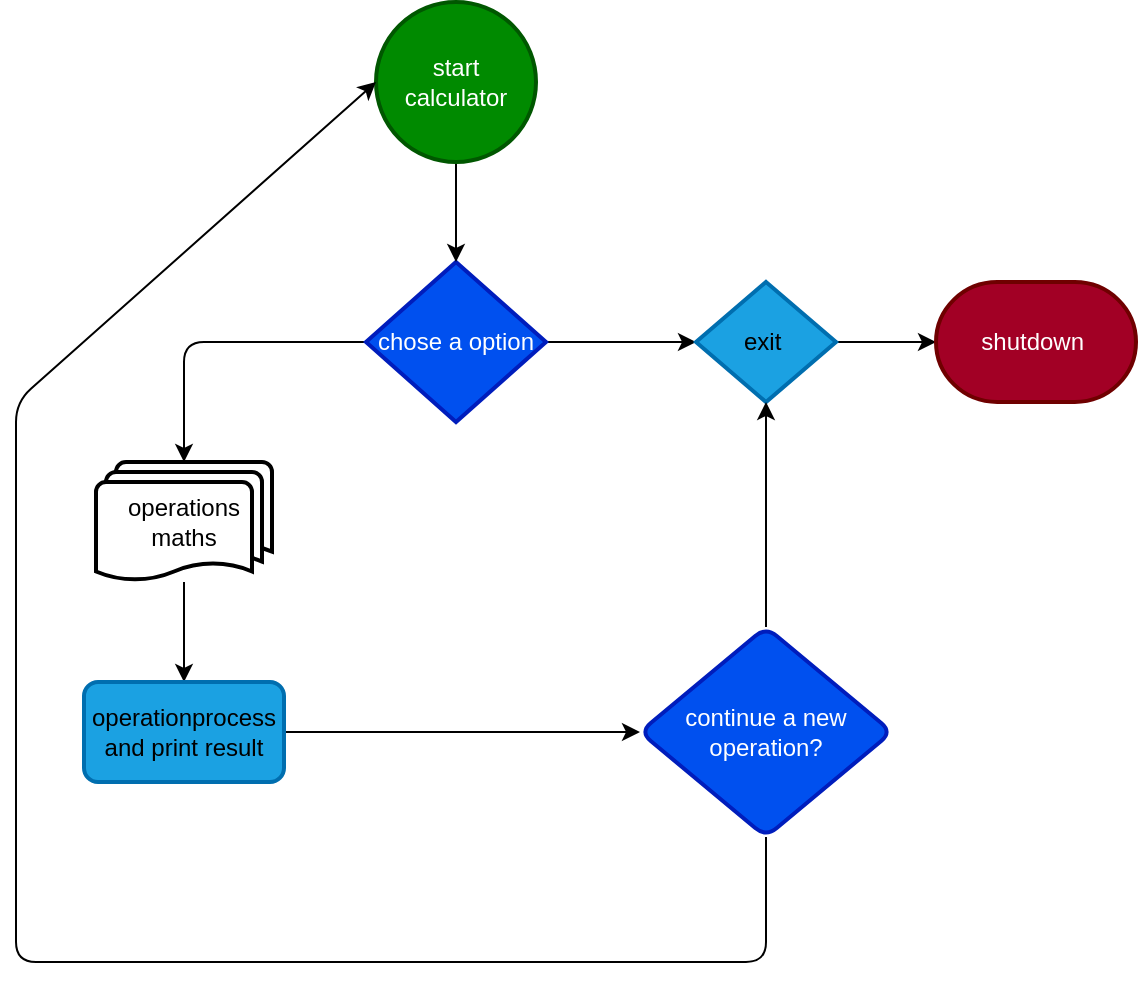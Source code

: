 <mxfile>
    <diagram id="aSPAqdsXbujKbv3SdRpU" name="Page-1">
        <mxGraphModel dx="832" dy="494" grid="1" gridSize="10" guides="1" tooltips="1" connect="1" arrows="1" fold="1" page="1" pageScale="1" pageWidth="827" pageHeight="1169" math="0" shadow="0">
            <root>
                <mxCell id="0"/>
                <mxCell id="1" parent="0"/>
                <mxCell id="6" style="edgeStyle=none;html=1;entryX=0.5;entryY=0;entryDx=0;entryDy=0;entryPerimeter=0;" edge="1" parent="1" source="2" target="5">
                    <mxGeometry relative="1" as="geometry">
                        <Array as="points">
                            <mxPoint x="204" y="200"/>
                        </Array>
                    </mxGeometry>
                </mxCell>
                <mxCell id="8" value="" style="edgeStyle=none;html=1;" edge="1" parent="1" source="2" target="7">
                    <mxGeometry relative="1" as="geometry"/>
                </mxCell>
                <mxCell id="2" value="chose a option" style="strokeWidth=2;html=1;shape=mxgraph.flowchart.decision;whiteSpace=wrap;fillColor=#0050ef;fontColor=#ffffff;strokeColor=#001DBC;" vertex="1" parent="1">
                    <mxGeometry x="295" y="160" width="90" height="80" as="geometry"/>
                </mxCell>
                <mxCell id="4" value="" style="edgeStyle=none;html=1;" edge="1" parent="1" source="3" target="2">
                    <mxGeometry relative="1" as="geometry"/>
                </mxCell>
                <mxCell id="3" value="start calculator" style="strokeWidth=2;html=1;shape=mxgraph.flowchart.start_2;whiteSpace=wrap;fillColor=#008a00;fontColor=#ffffff;strokeColor=#005700;" vertex="1" parent="1">
                    <mxGeometry x="300" y="30" width="80" height="80" as="geometry"/>
                </mxCell>
                <mxCell id="13" value="" style="edgeStyle=none;html=1;fontColor=#000000;" edge="1" parent="1" source="5" target="12">
                    <mxGeometry relative="1" as="geometry"/>
                </mxCell>
                <mxCell id="5" value="operations maths" style="strokeWidth=2;html=1;shape=mxgraph.flowchart.multi-document;whiteSpace=wrap;" vertex="1" parent="1">
                    <mxGeometry x="160" y="260" width="88" height="60" as="geometry"/>
                </mxCell>
                <mxCell id="10" value="" style="edgeStyle=none;html=1;fontColor=#000000;" edge="1" parent="1" source="7" target="9">
                    <mxGeometry relative="1" as="geometry"/>
                </mxCell>
                <mxCell id="7" value="&lt;font color=&quot;#000000&quot;&gt;exit&amp;nbsp;&lt;/font&gt;" style="strokeWidth=2;html=1;shape=mxgraph.flowchart.decision;whiteSpace=wrap;fillColor=#1ba1e2;strokeColor=#006EAF;fontColor=#ffffff;" vertex="1" parent="1">
                    <mxGeometry x="460" y="170" width="70" height="60" as="geometry"/>
                </mxCell>
                <mxCell id="9" value="shutdown&amp;nbsp;" style="strokeWidth=2;html=1;shape=mxgraph.flowchart.terminator;whiteSpace=wrap;strokeColor=#6F0000;fontColor=#ffffff;fillColor=#a20025;" vertex="1" parent="1">
                    <mxGeometry x="580" y="170" width="100" height="60" as="geometry"/>
                </mxCell>
                <mxCell id="15" value="" style="edgeStyle=none;html=1;fontColor=#000000;" edge="1" parent="1" source="12" target="14">
                    <mxGeometry relative="1" as="geometry"/>
                </mxCell>
                <mxCell id="12" value="&lt;font&gt;operationprocess&lt;br&gt;and print result&lt;br&gt;&lt;/font&gt;" style="rounded=1;whiteSpace=wrap;html=1;absoluteArcSize=1;arcSize=14;strokeWidth=2;strokeColor=#006EAF;fontColor=#000000;fillColor=#1ba1e2;" vertex="1" parent="1">
                    <mxGeometry x="154" y="370" width="100" height="50" as="geometry"/>
                </mxCell>
                <mxCell id="16" value="" style="edgeStyle=none;html=1;fontColor=#000000;" edge="1" parent="1" source="14" target="7">
                    <mxGeometry relative="1" as="geometry"/>
                </mxCell>
                <mxCell id="17" style="edgeStyle=none;html=1;entryX=0;entryY=0.5;entryDx=0;entryDy=0;entryPerimeter=0;fontColor=#000000;" edge="1" parent="1" source="14" target="3">
                    <mxGeometry relative="1" as="geometry">
                        <Array as="points">
                            <mxPoint x="495" y="510"/>
                            <mxPoint x="120" y="510"/>
                            <mxPoint x="120" y="230"/>
                        </Array>
                    </mxGeometry>
                </mxCell>
                <mxCell id="14" value="continue a new operation?" style="rhombus;whiteSpace=wrap;html=1;fillColor=#0050ef;strokeColor=#001DBC;fontColor=#ffffff;rounded=1;arcSize=14;strokeWidth=2;" vertex="1" parent="1">
                    <mxGeometry x="432" y="342.5" width="126" height="105" as="geometry"/>
                </mxCell>
            </root>
        </mxGraphModel>
    </diagram>
</mxfile>